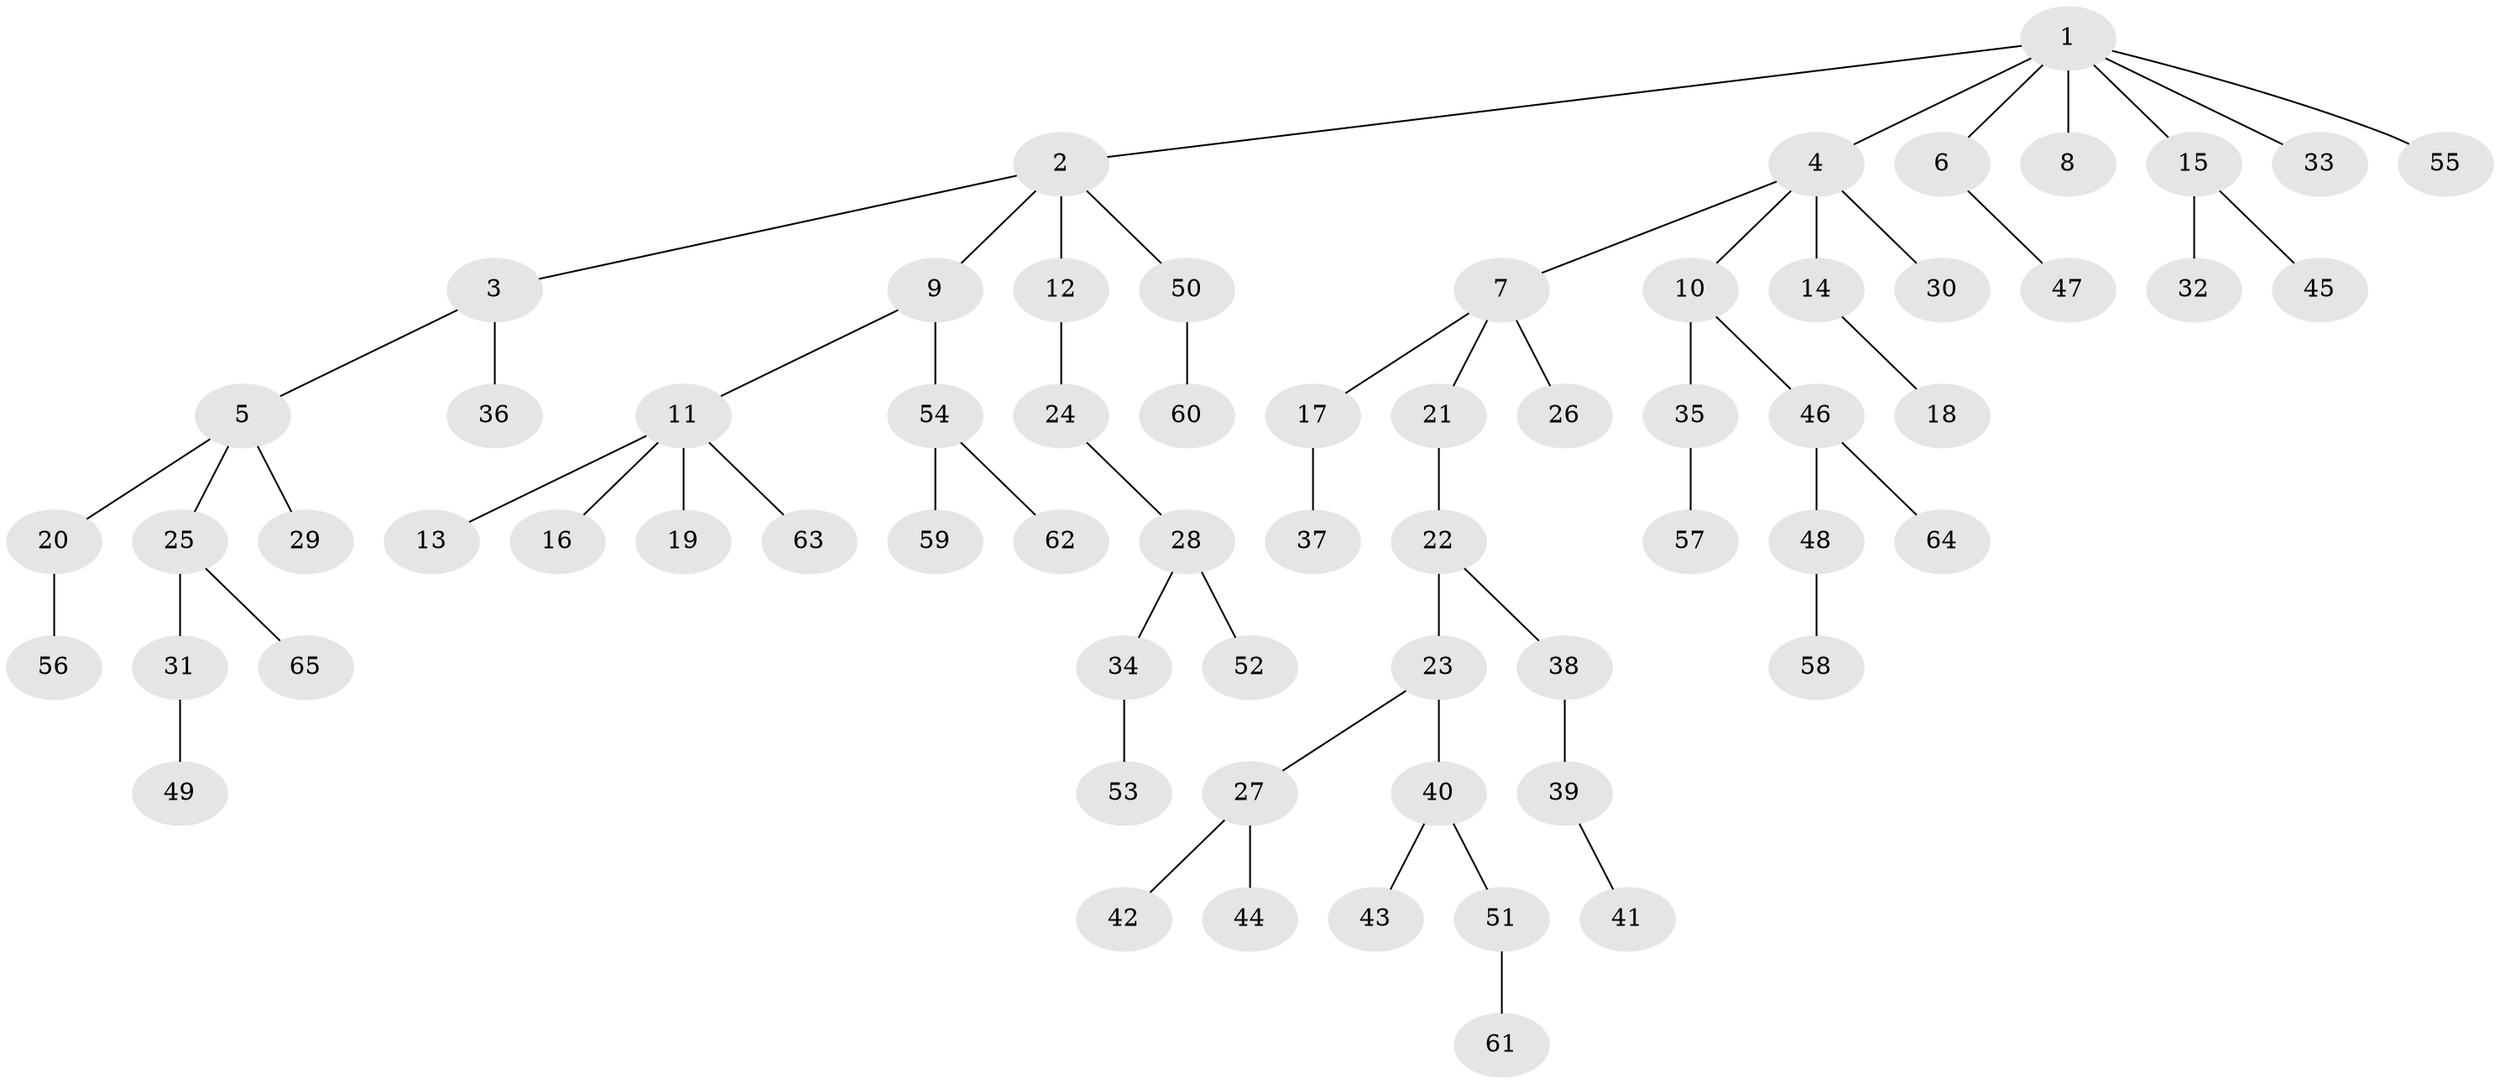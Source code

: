 // coarse degree distribution, {1: 0.59375, 2: 0.25, 10: 0.03125, 5: 0.03125, 4: 0.09375}
// Generated by graph-tools (version 1.1) at 2025/56/03/04/25 21:56:58]
// undirected, 65 vertices, 64 edges
graph export_dot {
graph [start="1"]
  node [color=gray90,style=filled];
  1;
  2;
  3;
  4;
  5;
  6;
  7;
  8;
  9;
  10;
  11;
  12;
  13;
  14;
  15;
  16;
  17;
  18;
  19;
  20;
  21;
  22;
  23;
  24;
  25;
  26;
  27;
  28;
  29;
  30;
  31;
  32;
  33;
  34;
  35;
  36;
  37;
  38;
  39;
  40;
  41;
  42;
  43;
  44;
  45;
  46;
  47;
  48;
  49;
  50;
  51;
  52;
  53;
  54;
  55;
  56;
  57;
  58;
  59;
  60;
  61;
  62;
  63;
  64;
  65;
  1 -- 2;
  1 -- 4;
  1 -- 6;
  1 -- 8;
  1 -- 15;
  1 -- 33;
  1 -- 55;
  2 -- 3;
  2 -- 9;
  2 -- 12;
  2 -- 50;
  3 -- 5;
  3 -- 36;
  4 -- 7;
  4 -- 10;
  4 -- 14;
  4 -- 30;
  5 -- 20;
  5 -- 25;
  5 -- 29;
  6 -- 47;
  7 -- 17;
  7 -- 21;
  7 -- 26;
  9 -- 11;
  9 -- 54;
  10 -- 35;
  10 -- 46;
  11 -- 13;
  11 -- 16;
  11 -- 19;
  11 -- 63;
  12 -- 24;
  14 -- 18;
  15 -- 32;
  15 -- 45;
  17 -- 37;
  20 -- 56;
  21 -- 22;
  22 -- 23;
  22 -- 38;
  23 -- 27;
  23 -- 40;
  24 -- 28;
  25 -- 31;
  25 -- 65;
  27 -- 42;
  27 -- 44;
  28 -- 34;
  28 -- 52;
  31 -- 49;
  34 -- 53;
  35 -- 57;
  38 -- 39;
  39 -- 41;
  40 -- 43;
  40 -- 51;
  46 -- 48;
  46 -- 64;
  48 -- 58;
  50 -- 60;
  51 -- 61;
  54 -- 59;
  54 -- 62;
}
